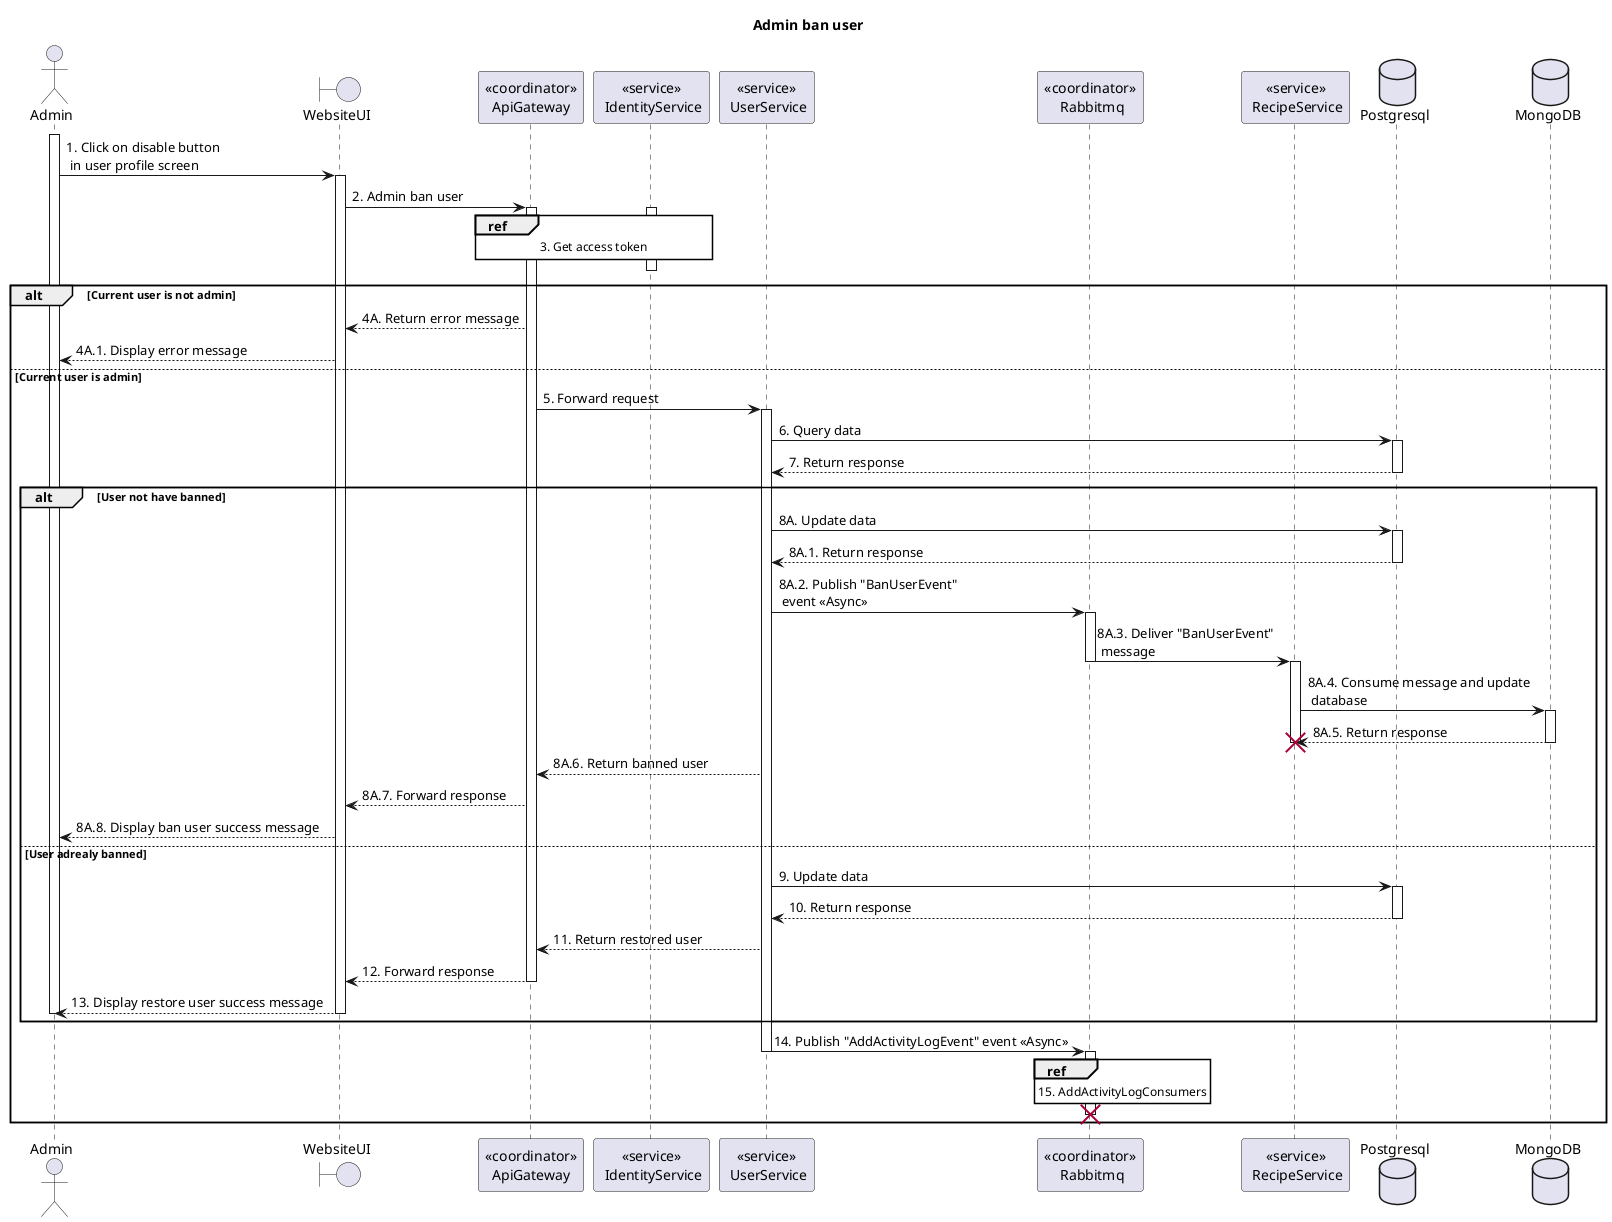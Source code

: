 @startuml Sequence
title "Admin ban user"

' Style section
<style>
  sequenceDiagram {
    reference {
      BackGroundColor white
    }
}
</style>

actor Admin
activate Admin

boundary WebsiteUI
participant "<<coordinator>>\nApiGateway" as ApiGateway
participant "<<service>>\n IdentityService" as IdentityService
participant "<<service>>\n UserService" as UserService
participant "<<coordinator>>\n Rabbitmq" as Rabbitmq
participant "<<service>>\n RecipeService" as RecipeService
database Postgresql
database MongoDB

Admin -> WebsiteUI ++: 1. Click on disable button \n in user profile screen
WebsiteUI -> ApiGateway ++: 2. Admin ban user

activate IdentityService
ref over ApiGateway, IdentityService: 3. Get access token
ApiGateway -[hidden]-> IdentityService
deactivate IdentityService

alt Current user is not admin
    WebsiteUI <-- ApiGateway: 4A. Return error message
    Admin <-- WebsiteUI: 4A.1. Display error message
else Current user is admin
    ApiGateway -> UserService ++: 5. Forward request
    UserService -> Postgresql++: 6. Query data
    UserService <-- Postgresql--: 7. Return response
    alt User not have banned
      UserService -> Postgresql++: 8A. Update data
      UserService <-- Postgresql--: 8A.1. Return response
      UserService -> Rabbitmq: 8A.2. Publish "BanUserEvent" \n event <<Async>>
      activate Rabbitmq
      Rabbitmq -> RecipeService: 8A.3. Deliver "BanUserEvent"\n message
      deactivate Rabbitmq
      activate RecipeService
      RecipeService -> MongoDB++: 8A.4. Consume message and update \n database
      RecipeService <-- MongoDB--: 8A.5. Return response
      deactivate RecipeService
      destroy RecipeService
      ApiGateway <-- UserService: 8A.6. Return banned user
      WebsiteUI <-- ApiGateway: 8A.7. Forward response
      Admin <-- WebsiteUI: 8A.8. Display ban user success message
    else User adrealy banned
      UserService -> Postgresql++: 9. Update data
      UserService <-- Postgresql--: 10. Return response
      ApiGateway <-- UserService: 11. Return restored user
      WebsiteUI <-- ApiGateway--: 12. Forward response
      Admin <-- WebsiteUI--: 13. Display restore user success message
      deactivate Admin
    end alt
    UserService -> Rabbitmq: 14. Publish "AddActivityLogEvent" event <<Async>>
    deactivate UserService
    activate Rabbitmq
    ref over Rabbitmq: 15. AddActivityLogConsumers
    Rabbitmq -[hidden]> 
    destroy Rabbitmq
end alt


@enduml
